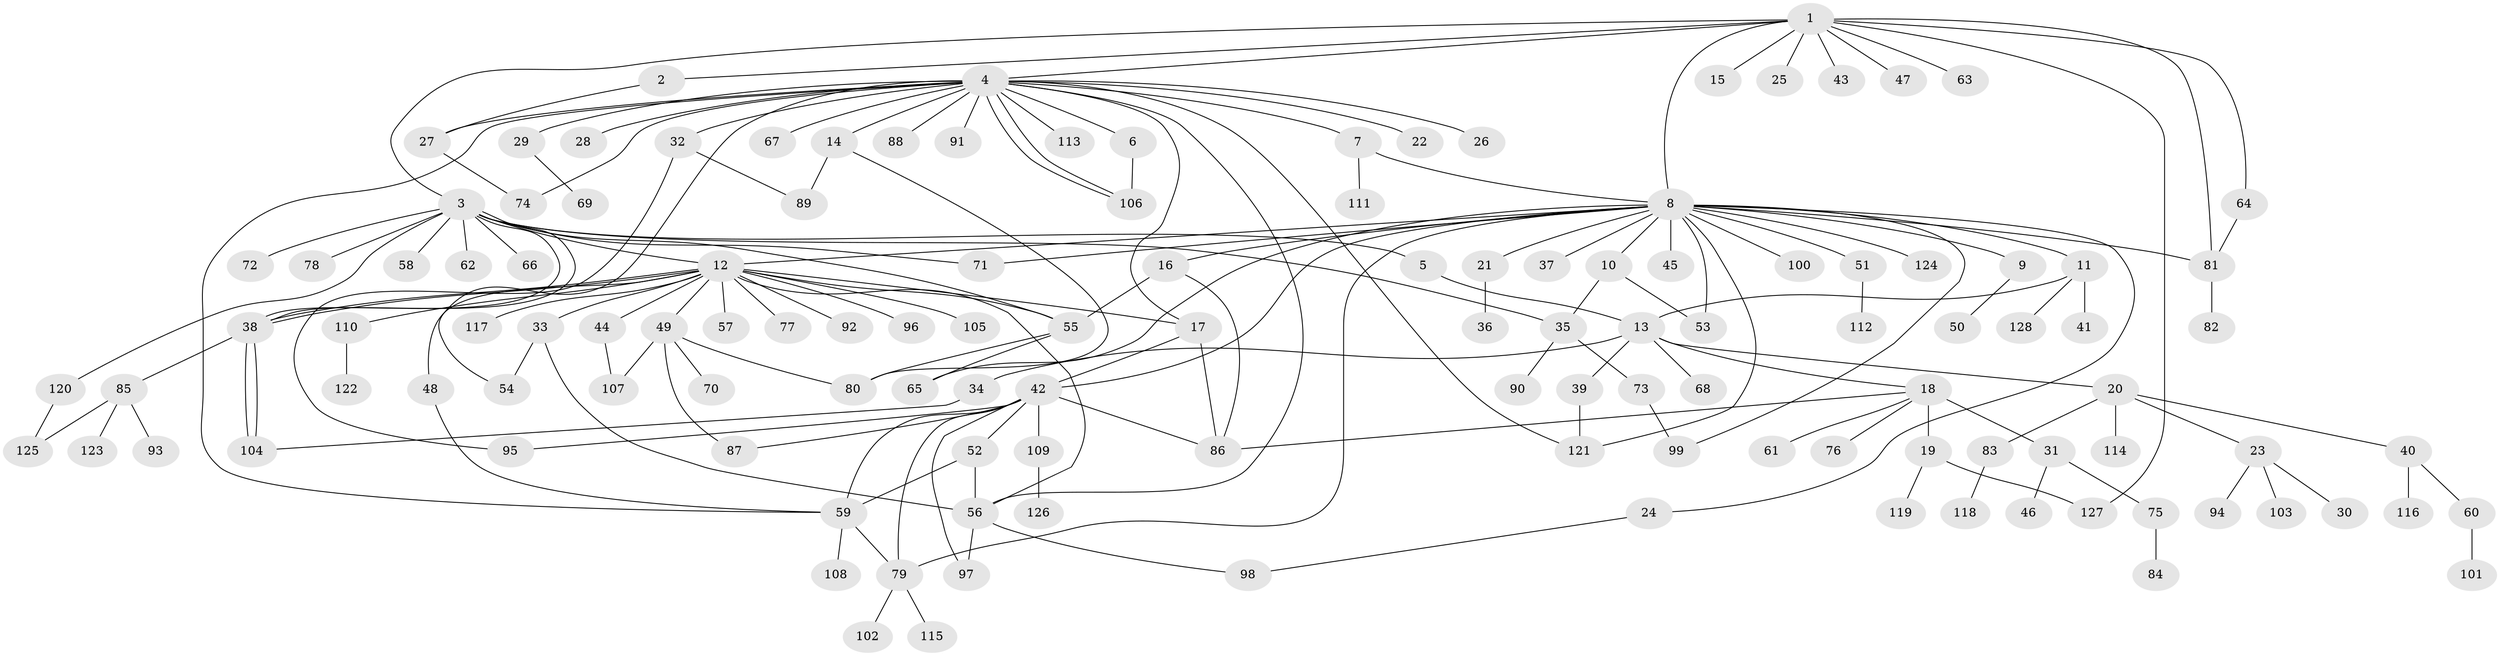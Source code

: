 // coarse degree distribution, {29: 0.010101010101010102, 2: 0.21212121212121213, 15: 0.010101010101010102, 3: 0.12121212121212122, 21: 0.010101010101010102, 1: 0.5252525252525253, 17: 0.010101010101010102, 6: 0.04040404040404041, 7: 0.010101010101010102, 5: 0.020202020202020204, 11: 0.010101010101010102, 4: 0.020202020202020204}
// Generated by graph-tools (version 1.1) at 2025/51/02/27/25 19:51:59]
// undirected, 128 vertices, 174 edges
graph export_dot {
graph [start="1"]
  node [color=gray90,style=filled];
  1;
  2;
  3;
  4;
  5;
  6;
  7;
  8;
  9;
  10;
  11;
  12;
  13;
  14;
  15;
  16;
  17;
  18;
  19;
  20;
  21;
  22;
  23;
  24;
  25;
  26;
  27;
  28;
  29;
  30;
  31;
  32;
  33;
  34;
  35;
  36;
  37;
  38;
  39;
  40;
  41;
  42;
  43;
  44;
  45;
  46;
  47;
  48;
  49;
  50;
  51;
  52;
  53;
  54;
  55;
  56;
  57;
  58;
  59;
  60;
  61;
  62;
  63;
  64;
  65;
  66;
  67;
  68;
  69;
  70;
  71;
  72;
  73;
  74;
  75;
  76;
  77;
  78;
  79;
  80;
  81;
  82;
  83;
  84;
  85;
  86;
  87;
  88;
  89;
  90;
  91;
  92;
  93;
  94;
  95;
  96;
  97;
  98;
  99;
  100;
  101;
  102;
  103;
  104;
  105;
  106;
  107;
  108;
  109;
  110;
  111;
  112;
  113;
  114;
  115;
  116;
  117;
  118;
  119;
  120;
  121;
  122;
  123;
  124;
  125;
  126;
  127;
  128;
  1 -- 2;
  1 -- 3;
  1 -- 4;
  1 -- 8;
  1 -- 15;
  1 -- 25;
  1 -- 43;
  1 -- 47;
  1 -- 63;
  1 -- 64;
  1 -- 81;
  1 -- 127;
  2 -- 27;
  3 -- 5;
  3 -- 12;
  3 -- 35;
  3 -- 38;
  3 -- 38;
  3 -- 55;
  3 -- 58;
  3 -- 62;
  3 -- 66;
  3 -- 71;
  3 -- 72;
  3 -- 78;
  3 -- 120;
  4 -- 6;
  4 -- 7;
  4 -- 14;
  4 -- 17;
  4 -- 22;
  4 -- 26;
  4 -- 27;
  4 -- 28;
  4 -- 29;
  4 -- 32;
  4 -- 54;
  4 -- 56;
  4 -- 59;
  4 -- 67;
  4 -- 74;
  4 -- 88;
  4 -- 91;
  4 -- 106;
  4 -- 106;
  4 -- 113;
  4 -- 121;
  5 -- 13;
  6 -- 106;
  7 -- 8;
  7 -- 111;
  8 -- 9;
  8 -- 10;
  8 -- 11;
  8 -- 12;
  8 -- 16;
  8 -- 21;
  8 -- 24;
  8 -- 37;
  8 -- 42;
  8 -- 45;
  8 -- 51;
  8 -- 53;
  8 -- 65;
  8 -- 71;
  8 -- 79;
  8 -- 81;
  8 -- 99;
  8 -- 100;
  8 -- 121;
  8 -- 124;
  9 -- 50;
  10 -- 35;
  10 -- 53;
  11 -- 13;
  11 -- 41;
  11 -- 128;
  12 -- 17;
  12 -- 33;
  12 -- 38;
  12 -- 38;
  12 -- 44;
  12 -- 48;
  12 -- 49;
  12 -- 55;
  12 -- 56;
  12 -- 57;
  12 -- 77;
  12 -- 92;
  12 -- 96;
  12 -- 105;
  12 -- 110;
  12 -- 117;
  13 -- 18;
  13 -- 20;
  13 -- 34;
  13 -- 39;
  13 -- 68;
  14 -- 80;
  14 -- 89;
  16 -- 55;
  16 -- 86;
  17 -- 42;
  17 -- 86;
  18 -- 19;
  18 -- 31;
  18 -- 61;
  18 -- 76;
  18 -- 86;
  19 -- 119;
  19 -- 127;
  20 -- 23;
  20 -- 40;
  20 -- 83;
  20 -- 114;
  21 -- 36;
  23 -- 30;
  23 -- 94;
  23 -- 103;
  24 -- 98;
  27 -- 74;
  29 -- 69;
  31 -- 46;
  31 -- 75;
  32 -- 89;
  32 -- 95;
  33 -- 54;
  33 -- 56;
  34 -- 104;
  35 -- 73;
  35 -- 90;
  38 -- 85;
  38 -- 104;
  38 -- 104;
  39 -- 121;
  40 -- 60;
  40 -- 116;
  42 -- 52;
  42 -- 59;
  42 -- 79;
  42 -- 86;
  42 -- 87;
  42 -- 95;
  42 -- 97;
  42 -- 109;
  44 -- 107;
  48 -- 59;
  49 -- 70;
  49 -- 80;
  49 -- 87;
  49 -- 107;
  51 -- 112;
  52 -- 56;
  52 -- 59;
  55 -- 65;
  55 -- 80;
  56 -- 97;
  56 -- 98;
  59 -- 79;
  59 -- 108;
  60 -- 101;
  64 -- 81;
  73 -- 99;
  75 -- 84;
  79 -- 102;
  79 -- 115;
  81 -- 82;
  83 -- 118;
  85 -- 93;
  85 -- 123;
  85 -- 125;
  109 -- 126;
  110 -- 122;
  120 -- 125;
}

